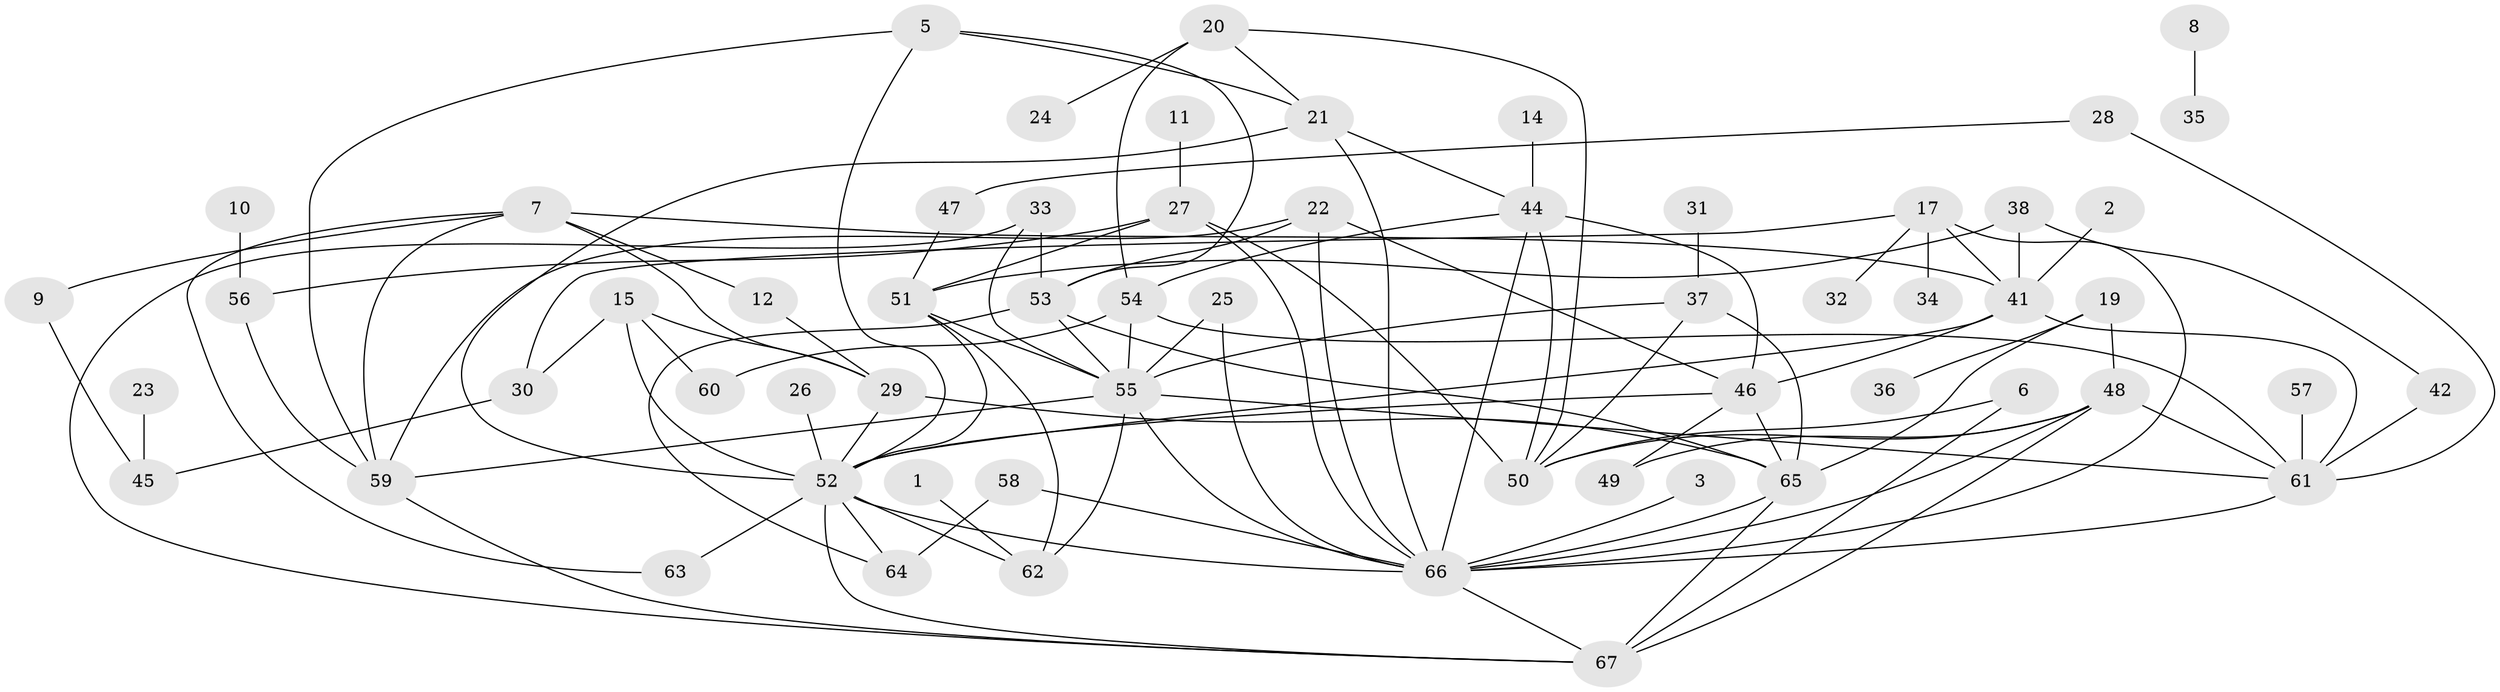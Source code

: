 // original degree distribution, {1: 0.20149253731343283, 3: 0.208955223880597, 2: 0.23134328358208955, 5: 0.05223880597014925, 4: 0.20149253731343283, 0: 0.04477611940298507, 8: 0.014925373134328358, 6: 0.04477611940298507}
// Generated by graph-tools (version 1.1) at 2025/49/03/09/25 03:49:14]
// undirected, 60 vertices, 111 edges
graph export_dot {
graph [start="1"]
  node [color=gray90,style=filled];
  1;
  2;
  3;
  5;
  6;
  7;
  8;
  9;
  10;
  11;
  12;
  14;
  15;
  17;
  19;
  20;
  21;
  22;
  23;
  24;
  25;
  26;
  27;
  28;
  29;
  30;
  31;
  32;
  33;
  34;
  35;
  36;
  37;
  38;
  41;
  42;
  44;
  45;
  46;
  47;
  48;
  49;
  50;
  51;
  52;
  53;
  54;
  55;
  56;
  57;
  58;
  59;
  60;
  61;
  62;
  63;
  64;
  65;
  66;
  67;
  1 -- 62 [weight=1.0];
  2 -- 41 [weight=1.0];
  3 -- 66 [weight=1.0];
  5 -- 21 [weight=1.0];
  5 -- 52 [weight=1.0];
  5 -- 53 [weight=1.0];
  5 -- 59 [weight=1.0];
  6 -- 50 [weight=1.0];
  6 -- 67 [weight=1.0];
  7 -- 9 [weight=1.0];
  7 -- 12 [weight=1.0];
  7 -- 29 [weight=1.0];
  7 -- 41 [weight=1.0];
  7 -- 59 [weight=1.0];
  7 -- 63 [weight=1.0];
  8 -- 35 [weight=1.0];
  9 -- 45 [weight=1.0];
  10 -- 56 [weight=1.0];
  11 -- 27 [weight=1.0];
  12 -- 29 [weight=1.0];
  14 -- 44 [weight=1.0];
  15 -- 29 [weight=1.0];
  15 -- 30 [weight=1.0];
  15 -- 52 [weight=1.0];
  15 -- 60 [weight=1.0];
  17 -- 30 [weight=1.0];
  17 -- 32 [weight=1.0];
  17 -- 34 [weight=1.0];
  17 -- 41 [weight=1.0];
  17 -- 66 [weight=2.0];
  19 -- 36 [weight=1.0];
  19 -- 48 [weight=1.0];
  19 -- 65 [weight=1.0];
  20 -- 21 [weight=1.0];
  20 -- 24 [weight=1.0];
  20 -- 50 [weight=1.0];
  20 -- 54 [weight=1.0];
  21 -- 44 [weight=1.0];
  21 -- 52 [weight=1.0];
  21 -- 66 [weight=1.0];
  22 -- 46 [weight=1.0];
  22 -- 53 [weight=1.0];
  22 -- 59 [weight=1.0];
  22 -- 66 [weight=1.0];
  23 -- 45 [weight=1.0];
  25 -- 55 [weight=1.0];
  25 -- 66 [weight=1.0];
  26 -- 52 [weight=1.0];
  27 -- 50 [weight=1.0];
  27 -- 51 [weight=1.0];
  27 -- 56 [weight=1.0];
  27 -- 66 [weight=1.0];
  28 -- 47 [weight=1.0];
  28 -- 61 [weight=1.0];
  29 -- 52 [weight=1.0];
  29 -- 65 [weight=1.0];
  30 -- 45 [weight=1.0];
  31 -- 37 [weight=1.0];
  33 -- 53 [weight=1.0];
  33 -- 55 [weight=1.0];
  33 -- 67 [weight=1.0];
  37 -- 50 [weight=1.0];
  37 -- 55 [weight=1.0];
  37 -- 65 [weight=1.0];
  38 -- 41 [weight=1.0];
  38 -- 42 [weight=1.0];
  38 -- 51 [weight=1.0];
  41 -- 46 [weight=1.0];
  41 -- 52 [weight=2.0];
  41 -- 61 [weight=1.0];
  42 -- 61 [weight=1.0];
  44 -- 46 [weight=1.0];
  44 -- 50 [weight=1.0];
  44 -- 54 [weight=1.0];
  44 -- 66 [weight=1.0];
  46 -- 49 [weight=1.0];
  46 -- 52 [weight=1.0];
  46 -- 65 [weight=1.0];
  47 -- 51 [weight=1.0];
  48 -- 49 [weight=1.0];
  48 -- 50 [weight=1.0];
  48 -- 61 [weight=1.0];
  48 -- 66 [weight=1.0];
  48 -- 67 [weight=1.0];
  51 -- 52 [weight=1.0];
  51 -- 55 [weight=1.0];
  51 -- 62 [weight=1.0];
  52 -- 62 [weight=1.0];
  52 -- 63 [weight=1.0];
  52 -- 64 [weight=1.0];
  52 -- 66 [weight=1.0];
  52 -- 67 [weight=1.0];
  53 -- 55 [weight=1.0];
  53 -- 64 [weight=1.0];
  53 -- 65 [weight=2.0];
  54 -- 55 [weight=1.0];
  54 -- 60 [weight=1.0];
  54 -- 61 [weight=1.0];
  55 -- 59 [weight=1.0];
  55 -- 61 [weight=1.0];
  55 -- 62 [weight=1.0];
  55 -- 66 [weight=1.0];
  56 -- 59 [weight=1.0];
  57 -- 61 [weight=1.0];
  58 -- 64 [weight=1.0];
  58 -- 66 [weight=1.0];
  59 -- 67 [weight=1.0];
  61 -- 66 [weight=1.0];
  65 -- 66 [weight=1.0];
  65 -- 67 [weight=2.0];
  66 -- 67 [weight=1.0];
}
